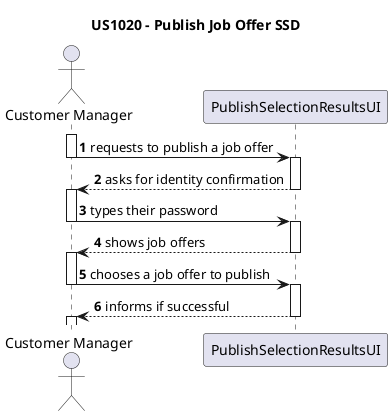 @startuml
'https://plantuml.com/sequence-diagram

title US1020 - Publish Job Offer SSD

autonumber

actor "Customer Manager" as actor
participant PublishSelectionResultsUI as UI

activate actor
actor -> UI : requests to publish a job offer
deactivate actor
activate UI
UI --> actor : asks for identity confirmation
deactivate UI
activate actor
actor -> UI : types their password
deactivate actor
activate UI
UI --> actor : shows job offers
deactivate UI
activate actor
actor -> UI : chooses a job offer to publish
deactivate actor
activate UI
UI --> actor : informs if successful
deactivate UI
activate actor







@enduml